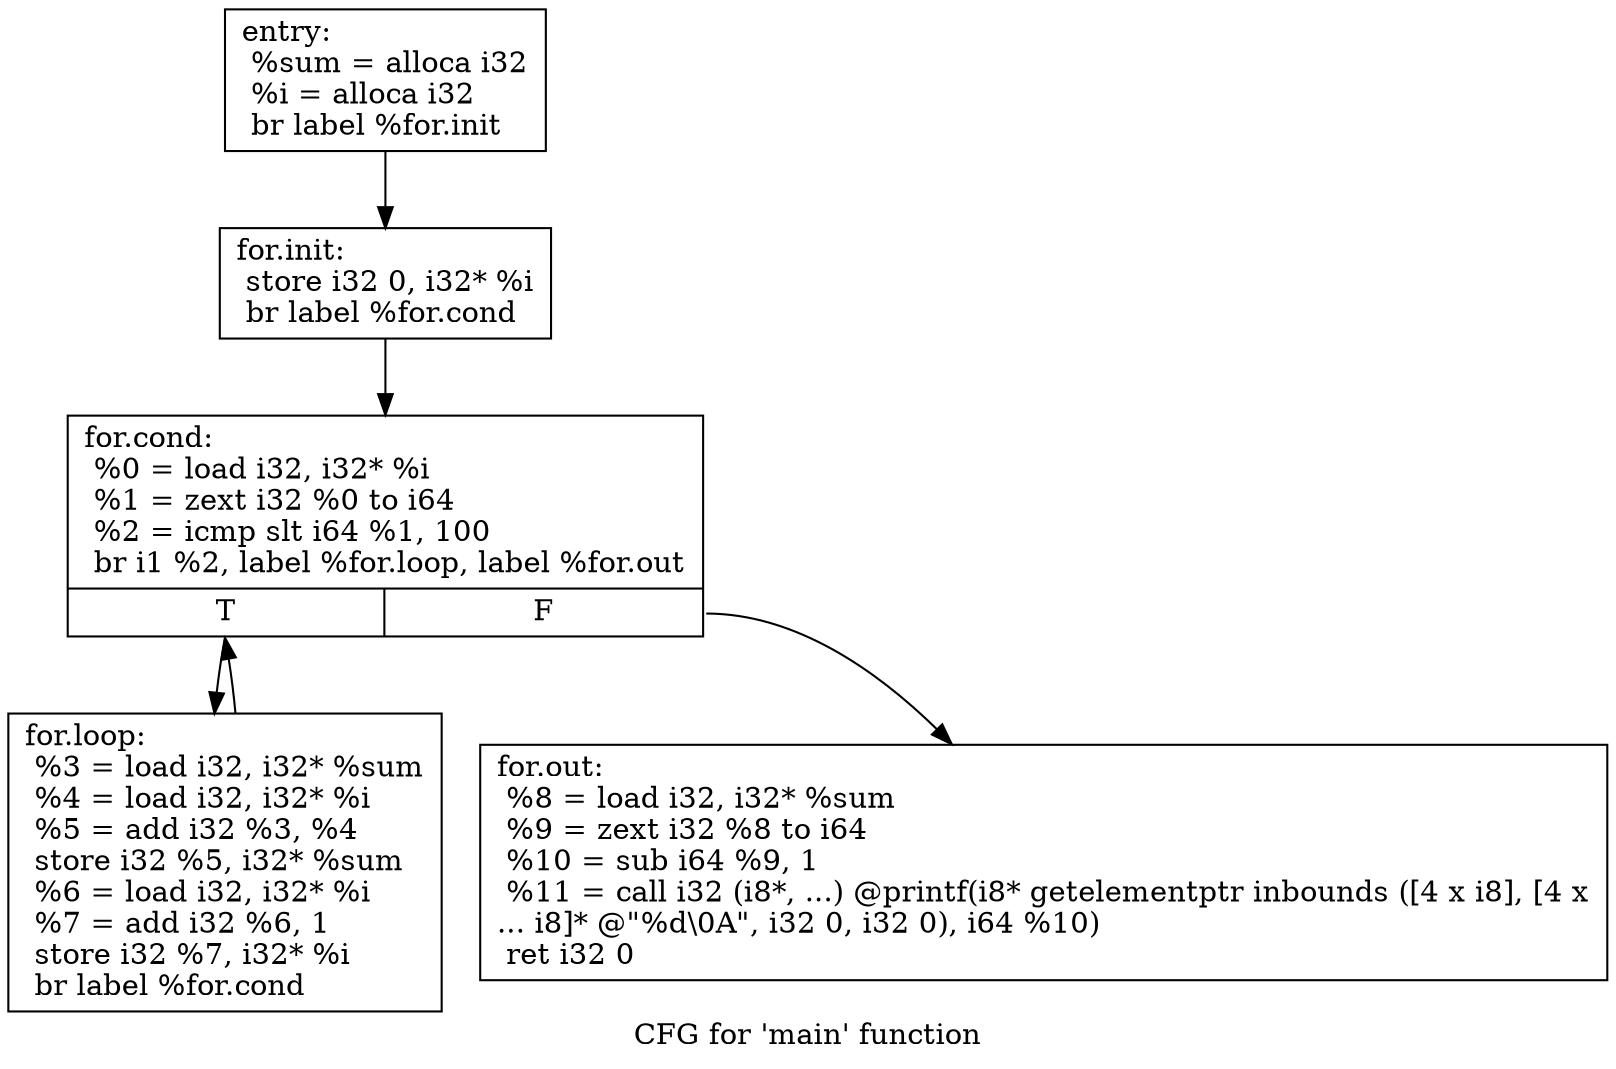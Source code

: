 digraph "CFG for 'main' function" {
	label="CFG for 'main' function";

	Node0xc56940 [shape=record,label="{entry:\l  %sum = alloca i32\l  %i = alloca i32\l  br label %for.init\l}"];
	Node0xc56940 -> Node0xc571d0;
	Node0xc571d0 [shape=record,label="{for.init:                                         \l  store i32 0, i32* %i\l  br label %for.cond\l}"];
	Node0xc571d0 -> Node0xc573c0;
	Node0xc573c0 [shape=record,label="{for.cond:                                         \l  %0 = load i32, i32* %i\l  %1 = zext i32 %0 to i64\l  %2 = icmp slt i64 %1, 100\l  br i1 %2, label %for.loop, label %for.out\l|{<s0>T|<s1>F}}"];
	Node0xc573c0:s0 -> Node0xc57610;
	Node0xc573c0:s1 -> Node0xc576f0;
	Node0xc57610 [shape=record,label="{for.loop:                                         \l  %3 = load i32, i32* %sum\l  %4 = load i32, i32* %i\l  %5 = add i32 %3, %4\l  store i32 %5, i32* %sum\l  %6 = load i32, i32* %i\l  %7 = add i32 %6, 1\l  store i32 %7, i32* %i\l  br label %for.cond\l}"];
	Node0xc57610 -> Node0xc573c0;
	Node0xc576f0 [shape=record,label="{for.out:                                          \l  %8 = load i32, i32* %sum\l  %9 = zext i32 %8 to i64\l  %10 = sub i64 %9, 1\l  %11 = call i32 (i8*, ...) @printf(i8* getelementptr inbounds ([4 x i8], [4 x\l... i8]* @\"%d\\0A\", i32 0, i32 0), i64 %10)\l  ret i32 0\l}"];
}
